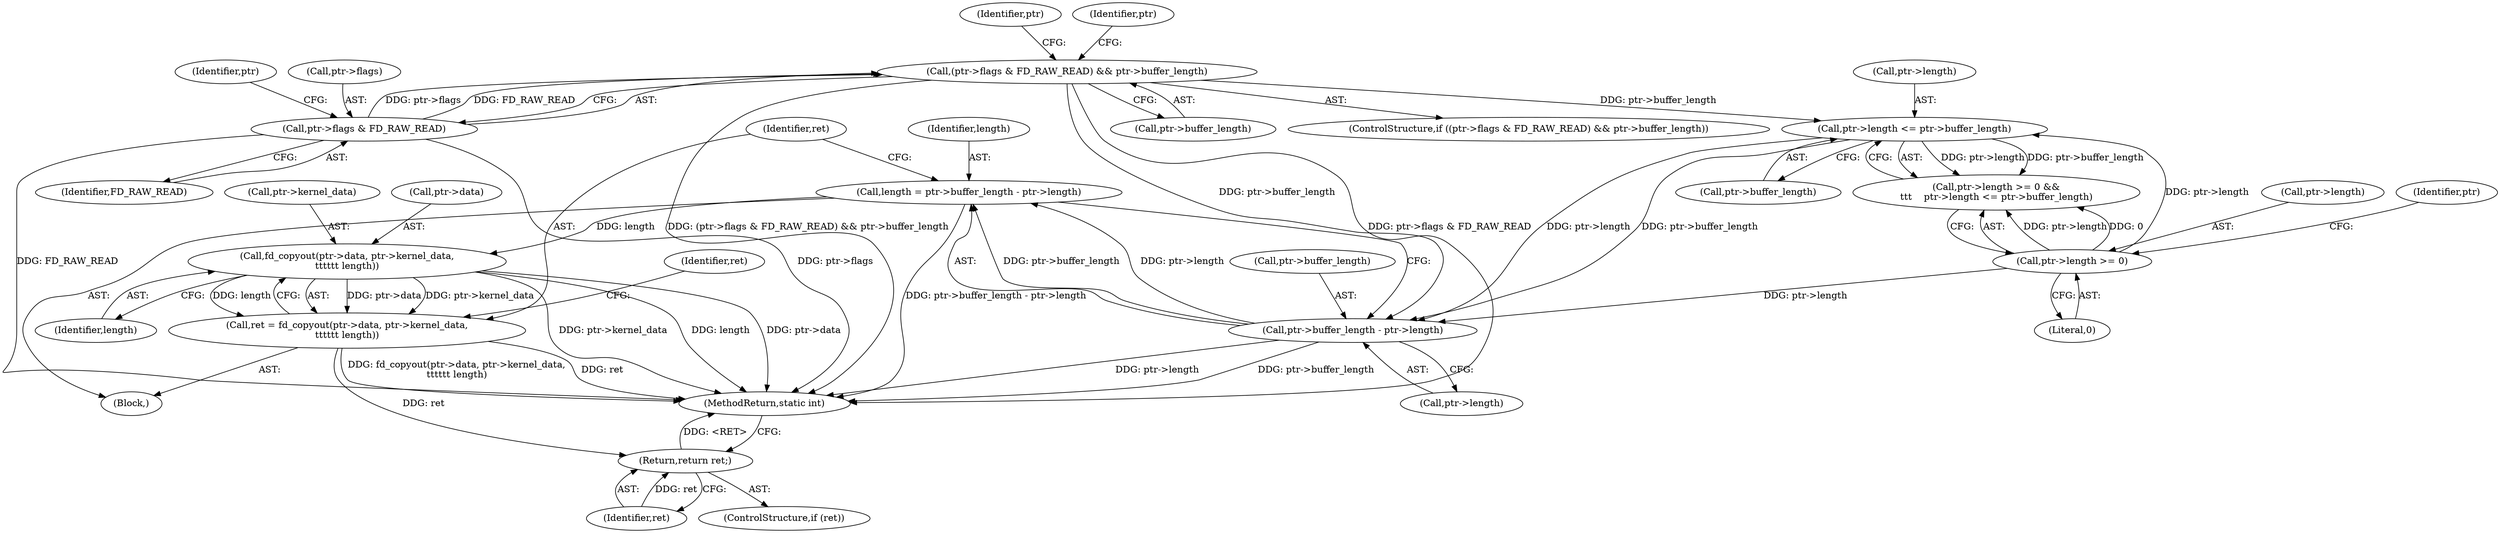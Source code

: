 digraph "0_linux_2145e15e0557a01b9195d1c7199a1b92cb9be81f@integer" {
"1000153" [label="(Call,length = ptr->buffer_length - ptr->length)"];
"1000155" [label="(Call,ptr->buffer_length - ptr->length)"];
"1000144" [label="(Call,ptr->length <= ptr->buffer_length)"];
"1000139" [label="(Call,ptr->length >= 0)"];
"1000127" [label="(Call,(ptr->flags & FD_RAW_READ) && ptr->buffer_length)"];
"1000128" [label="(Call,ptr->flags & FD_RAW_READ)"];
"1000164" [label="(Call,fd_copyout(ptr->data, ptr->kernel_data,\n\t\t\t\t\t\t length))"];
"1000162" [label="(Call,ret = fd_copyout(ptr->data, ptr->kernel_data,\n\t\t\t\t\t\t length))"];
"1000174" [label="(Return,return ret;)"];
"1000175" [label="(Identifier,ret)"];
"1000154" [label="(Identifier,length)"];
"1000141" [label="(Identifier,ptr)"];
"1000162" [label="(Call,ret = fd_copyout(ptr->data, ptr->kernel_data,\n\t\t\t\t\t\t length))"];
"1000138" [label="(Call,ptr->length >= 0 &&\n\t\t\t    ptr->length <= ptr->buffer_length)"];
"1000140" [label="(Call,ptr->length)"];
"1000183" [label="(MethodReturn,static int)"];
"1000153" [label="(Call,length = ptr->buffer_length - ptr->length)"];
"1000156" [label="(Call,ptr->buffer_length)"];
"1000168" [label="(Call,ptr->kernel_data)"];
"1000163" [label="(Identifier,ret)"];
"1000155" [label="(Call,ptr->buffer_length - ptr->length)"];
"1000173" [label="(Identifier,ret)"];
"1000129" [label="(Call,ptr->flags)"];
"1000177" [label="(Identifier,ptr)"];
"1000151" [label="(Block,)"];
"1000164" [label="(Call,fd_copyout(ptr->data, ptr->kernel_data,\n\t\t\t\t\t\t length))"];
"1000174" [label="(Return,return ret;)"];
"1000165" [label="(Call,ptr->data)"];
"1000133" [label="(Call,ptr->buffer_length)"];
"1000134" [label="(Identifier,ptr)"];
"1000145" [label="(Call,ptr->length)"];
"1000128" [label="(Call,ptr->flags & FD_RAW_READ)"];
"1000126" [label="(ControlStructure,if ((ptr->flags & FD_RAW_READ) && ptr->buffer_length))"];
"1000132" [label="(Identifier,FD_RAW_READ)"];
"1000139" [label="(Call,ptr->length >= 0)"];
"1000127" [label="(Call,(ptr->flags & FD_RAW_READ) && ptr->buffer_length)"];
"1000148" [label="(Call,ptr->buffer_length)"];
"1000146" [label="(Identifier,ptr)"];
"1000171" [label="(Identifier,length)"];
"1000159" [label="(Call,ptr->length)"];
"1000143" [label="(Literal,0)"];
"1000172" [label="(ControlStructure,if (ret))"];
"1000144" [label="(Call,ptr->length <= ptr->buffer_length)"];
"1000153" -> "1000151"  [label="AST: "];
"1000153" -> "1000155"  [label="CFG: "];
"1000154" -> "1000153"  [label="AST: "];
"1000155" -> "1000153"  [label="AST: "];
"1000163" -> "1000153"  [label="CFG: "];
"1000153" -> "1000183"  [label="DDG: ptr->buffer_length - ptr->length"];
"1000155" -> "1000153"  [label="DDG: ptr->buffer_length"];
"1000155" -> "1000153"  [label="DDG: ptr->length"];
"1000153" -> "1000164"  [label="DDG: length"];
"1000155" -> "1000159"  [label="CFG: "];
"1000156" -> "1000155"  [label="AST: "];
"1000159" -> "1000155"  [label="AST: "];
"1000155" -> "1000183"  [label="DDG: ptr->length"];
"1000155" -> "1000183"  [label="DDG: ptr->buffer_length"];
"1000144" -> "1000155"  [label="DDG: ptr->buffer_length"];
"1000144" -> "1000155"  [label="DDG: ptr->length"];
"1000127" -> "1000155"  [label="DDG: ptr->buffer_length"];
"1000139" -> "1000155"  [label="DDG: ptr->length"];
"1000144" -> "1000138"  [label="AST: "];
"1000144" -> "1000148"  [label="CFG: "];
"1000145" -> "1000144"  [label="AST: "];
"1000148" -> "1000144"  [label="AST: "];
"1000138" -> "1000144"  [label="CFG: "];
"1000144" -> "1000138"  [label="DDG: ptr->length"];
"1000144" -> "1000138"  [label="DDG: ptr->buffer_length"];
"1000139" -> "1000144"  [label="DDG: ptr->length"];
"1000127" -> "1000144"  [label="DDG: ptr->buffer_length"];
"1000139" -> "1000138"  [label="AST: "];
"1000139" -> "1000143"  [label="CFG: "];
"1000140" -> "1000139"  [label="AST: "];
"1000143" -> "1000139"  [label="AST: "];
"1000146" -> "1000139"  [label="CFG: "];
"1000138" -> "1000139"  [label="CFG: "];
"1000139" -> "1000138"  [label="DDG: ptr->length"];
"1000139" -> "1000138"  [label="DDG: 0"];
"1000127" -> "1000126"  [label="AST: "];
"1000127" -> "1000128"  [label="CFG: "];
"1000127" -> "1000133"  [label="CFG: "];
"1000128" -> "1000127"  [label="AST: "];
"1000133" -> "1000127"  [label="AST: "];
"1000141" -> "1000127"  [label="CFG: "];
"1000177" -> "1000127"  [label="CFG: "];
"1000127" -> "1000183"  [label="DDG: (ptr->flags & FD_RAW_READ) && ptr->buffer_length"];
"1000127" -> "1000183"  [label="DDG: ptr->flags & FD_RAW_READ"];
"1000128" -> "1000127"  [label="DDG: ptr->flags"];
"1000128" -> "1000127"  [label="DDG: FD_RAW_READ"];
"1000128" -> "1000132"  [label="CFG: "];
"1000129" -> "1000128"  [label="AST: "];
"1000132" -> "1000128"  [label="AST: "];
"1000134" -> "1000128"  [label="CFG: "];
"1000128" -> "1000183"  [label="DDG: FD_RAW_READ"];
"1000128" -> "1000183"  [label="DDG: ptr->flags"];
"1000164" -> "1000162"  [label="AST: "];
"1000164" -> "1000171"  [label="CFG: "];
"1000165" -> "1000164"  [label="AST: "];
"1000168" -> "1000164"  [label="AST: "];
"1000171" -> "1000164"  [label="AST: "];
"1000162" -> "1000164"  [label="CFG: "];
"1000164" -> "1000183"  [label="DDG: ptr->kernel_data"];
"1000164" -> "1000183"  [label="DDG: length"];
"1000164" -> "1000183"  [label="DDG: ptr->data"];
"1000164" -> "1000162"  [label="DDG: ptr->data"];
"1000164" -> "1000162"  [label="DDG: ptr->kernel_data"];
"1000164" -> "1000162"  [label="DDG: length"];
"1000162" -> "1000151"  [label="AST: "];
"1000163" -> "1000162"  [label="AST: "];
"1000173" -> "1000162"  [label="CFG: "];
"1000162" -> "1000183"  [label="DDG: fd_copyout(ptr->data, ptr->kernel_data,\n\t\t\t\t\t\t length)"];
"1000162" -> "1000183"  [label="DDG: ret"];
"1000162" -> "1000174"  [label="DDG: ret"];
"1000174" -> "1000172"  [label="AST: "];
"1000174" -> "1000175"  [label="CFG: "];
"1000175" -> "1000174"  [label="AST: "];
"1000183" -> "1000174"  [label="CFG: "];
"1000174" -> "1000183"  [label="DDG: <RET>"];
"1000175" -> "1000174"  [label="DDG: ret"];
}
